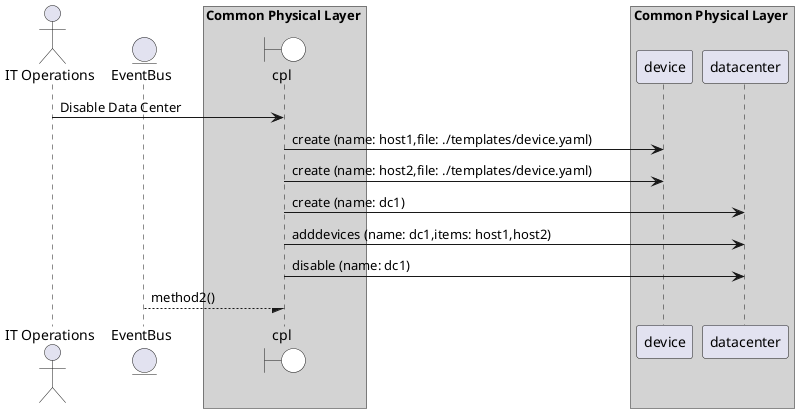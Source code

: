 @startuml

actor "IT Operations"


entity EventBus

box Common Physical Layer #lightgray
    boundary cpl #white
end box


box Common Physical Layer #lightgray
            participant device
            participant datacenter
    end box


"IT Operations" -> cpl: Disable Data Center

    cpl -> "device": create (name: host1,file: ./templates/device.yaml)


    cpl -> "device": create (name: host2,file: ./templates/device.yaml)


    cpl -> "datacenter": create (name: dc1)


    cpl -> "datacenter": adddevices (name: dc1,items: host1,host2)


    cpl -> "datacenter": disable (name: dc1)





EventBus --/ cpl : method2()
@enduml
